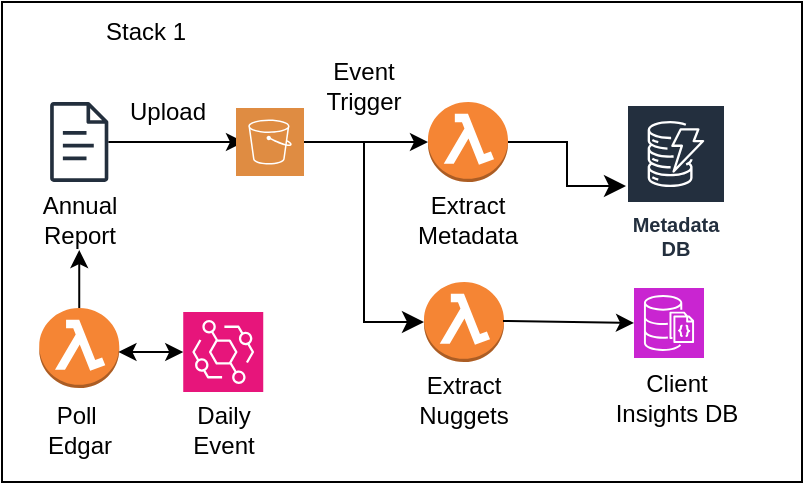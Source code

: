 <mxfile version="26.1.0">
  <diagram name="Page-1" id="k6LMEh1D0qDT1HhZ9cNr">
    <mxGraphModel dx="1034" dy="420" grid="1" gridSize="10" guides="1" tooltips="1" connect="1" arrows="1" fold="1" page="1" pageScale="1" pageWidth="850" pageHeight="1100" math="0" shadow="0">
      <root>
        <mxCell id="0" />
        <mxCell id="1" parent="0" />
        <mxCell id="0gMe88-RUzZ61mWNXkSE-29" value="" style="rounded=0;whiteSpace=wrap;html=1;" parent="1" vertex="1">
          <mxGeometry x="26" y="30" width="400" height="240" as="geometry" />
        </mxCell>
        <mxCell id="0gMe88-RUzZ61mWNXkSE-7" value="" style="edgeStyle=orthogonalEdgeStyle;rounded=0;orthogonalLoop=1;jettySize=auto;html=1;" parent="1" source="0gMe88-RUzZ61mWNXkSE-3" edge="1">
          <mxGeometry relative="1" as="geometry">
            <mxPoint x="147" y="100" as="targetPoint" />
          </mxGeometry>
        </mxCell>
        <mxCell id="0gMe88-RUzZ61mWNXkSE-3" value="" style="sketch=0;outlineConnect=0;fontColor=#232F3E;gradientColor=none;fillColor=#232F3D;strokeColor=none;dashed=0;verticalLabelPosition=bottom;verticalAlign=top;align=center;html=1;fontSize=12;fontStyle=0;aspect=fixed;pointerEvents=1;shape=mxgraph.aws4.document;" parent="1" vertex="1">
          <mxGeometry x="50" y="80" width="29.23" height="40" as="geometry" />
        </mxCell>
        <mxCell id="0gMe88-RUzZ61mWNXkSE-4" value="Annual Report" style="text;html=1;align=center;verticalAlign=middle;whiteSpace=wrap;rounded=0;" parent="1" vertex="1">
          <mxGeometry x="34.62" y="124" width="60" height="30" as="geometry" />
        </mxCell>
        <mxCell id="0gMe88-RUzZ61mWNXkSE-9" value="" style="endArrow=classic;html=1;rounded=0;entryX=0;entryY=0.5;entryDx=0;entryDy=0;entryPerimeter=0;" parent="1" source="0gMe88-RUzZ61mWNXkSE-15" target="0gMe88-RUzZ61mWNXkSE-2" edge="1">
          <mxGeometry width="50" height="50" relative="1" as="geometry">
            <mxPoint x="179" y="119" as="sourcePoint" />
            <mxPoint x="239" y="119" as="targetPoint" />
            <Array as="points" />
          </mxGeometry>
        </mxCell>
        <mxCell id="0gMe88-RUzZ61mWNXkSE-2" value="" style="outlineConnect=0;dashed=0;verticalLabelPosition=bottom;verticalAlign=top;align=center;html=1;shape=mxgraph.aws3.lambda_function;fillColor=#F58534;gradientColor=none;" parent="1" vertex="1">
          <mxGeometry x="239" y="80" width="40" height="40" as="geometry" />
        </mxCell>
        <mxCell id="0gMe88-RUzZ61mWNXkSE-10" value="Upload" style="text;html=1;align=center;verticalAlign=middle;whiteSpace=wrap;rounded=0;" parent="1" vertex="1">
          <mxGeometry x="79.23" y="70" width="60" height="30" as="geometry" />
        </mxCell>
        <mxCell id="0gMe88-RUzZ61mWNXkSE-13" value="Event Trigger" style="text;html=1;align=center;verticalAlign=middle;whiteSpace=wrap;rounded=0;" parent="1" vertex="1">
          <mxGeometry x="177" y="57" width="60" height="30" as="geometry" />
        </mxCell>
        <mxCell id="0gMe88-RUzZ61mWNXkSE-14" value="Extract Metadata" style="text;html=1;align=center;verticalAlign=middle;whiteSpace=wrap;rounded=0;" parent="1" vertex="1">
          <mxGeometry x="229" y="124" width="60" height="30" as="geometry" />
        </mxCell>
        <mxCell id="0gMe88-RUzZ61mWNXkSE-15" value="" style="sketch=0;pointerEvents=1;shadow=0;dashed=0;html=1;strokeColor=none;fillColor=#DF8C42;labelPosition=center;verticalLabelPosition=bottom;verticalAlign=top;align=center;outlineConnect=0;shape=mxgraph.veeam2.aws_s3;" parent="1" vertex="1">
          <mxGeometry x="143" y="83" width="34" height="34" as="geometry" />
        </mxCell>
        <mxCell id="0gMe88-RUzZ61mWNXkSE-17" value="" style="outlineConnect=0;dashed=0;verticalLabelPosition=bottom;verticalAlign=top;align=center;html=1;shape=mxgraph.aws3.lambda_function;fillColor=#F58534;gradientColor=none;" parent="1" vertex="1">
          <mxGeometry x="237" y="170" width="40" height="40" as="geometry" />
        </mxCell>
        <mxCell id="0gMe88-RUzZ61mWNXkSE-18" value="Extract Nuggets" style="text;html=1;align=center;verticalAlign=middle;whiteSpace=wrap;rounded=0;" parent="1" vertex="1">
          <mxGeometry x="227" y="214" width="60" height="30" as="geometry" />
        </mxCell>
        <mxCell id="0gMe88-RUzZ61mWNXkSE-20" value="" style="edgeStyle=elbowEdgeStyle;elbow=horizontal;endArrow=classic;html=1;curved=0;rounded=0;endSize=8;startSize=8;entryX=0;entryY=0.5;entryDx=0;entryDy=0;entryPerimeter=0;" parent="1" source="0gMe88-RUzZ61mWNXkSE-15" target="0gMe88-RUzZ61mWNXkSE-17" edge="1">
          <mxGeometry width="50" height="50" relative="1" as="geometry">
            <mxPoint x="150" y="190" as="sourcePoint" />
            <mxPoint x="200" y="140" as="targetPoint" />
          </mxGeometry>
        </mxCell>
        <mxCell id="0gMe88-RUzZ61mWNXkSE-21" value="Metadata DB" style="sketch=0;outlineConnect=0;fontColor=#232F3E;gradientColor=none;strokeColor=#ffffff;fillColor=#232F3E;dashed=0;verticalLabelPosition=middle;verticalAlign=bottom;align=center;html=1;whiteSpace=wrap;fontSize=10;fontStyle=1;spacing=3;shape=mxgraph.aws4.productIcon;prIcon=mxgraph.aws4.dynamodb;" parent="1" vertex="1">
          <mxGeometry x="338" y="81" width="50" height="82" as="geometry" />
        </mxCell>
        <mxCell id="0gMe88-RUzZ61mWNXkSE-23" value="" style="edgeStyle=elbowEdgeStyle;elbow=horizontal;endArrow=classic;html=1;curved=0;rounded=0;endSize=8;startSize=8;exitX=1;exitY=0.5;exitDx=0;exitDy=0;exitPerimeter=0;" parent="1" source="0gMe88-RUzZ61mWNXkSE-2" target="0gMe88-RUzZ61mWNXkSE-21" edge="1">
          <mxGeometry width="50" height="50" relative="1" as="geometry">
            <mxPoint x="290" y="100" as="sourcePoint" />
            <mxPoint x="450" y="200" as="targetPoint" />
          </mxGeometry>
        </mxCell>
        <mxCell id="0gMe88-RUzZ61mWNXkSE-24" value="" style="sketch=0;points=[[0,0,0],[0.25,0,0],[0.5,0,0],[0.75,0,0],[1,0,0],[0,1,0],[0.25,1,0],[0.5,1,0],[0.75,1,0],[1,1,0],[0,0.25,0],[0,0.5,0],[0,0.75,0],[1,0.25,0],[1,0.5,0],[1,0.75,0]];outlineConnect=0;fontColor=#232F3E;fillColor=#C925D1;strokeColor=#ffffff;dashed=0;verticalLabelPosition=bottom;verticalAlign=top;align=center;html=1;fontSize=12;fontStyle=0;aspect=fixed;shape=mxgraph.aws4.resourceIcon;resIcon=mxgraph.aws4.documentdb_with_mongodb_compatibility;" parent="1" vertex="1">
          <mxGeometry x="342" y="173" width="35" height="35" as="geometry" />
        </mxCell>
        <mxCell id="0gMe88-RUzZ61mWNXkSE-25" value="Client&lt;div&gt;Insights DB&lt;/div&gt;" style="text;html=1;align=center;verticalAlign=middle;whiteSpace=wrap;rounded=0;" parent="1" vertex="1">
          <mxGeometry x="326.5" y="213" width="72.5" height="30" as="geometry" />
        </mxCell>
        <mxCell id="0gMe88-RUzZ61mWNXkSE-26" value="" style="endArrow=classic;html=1;rounded=0;entryX=0;entryY=0.5;entryDx=0;entryDy=0;entryPerimeter=0;" parent="1" target="0gMe88-RUzZ61mWNXkSE-24" edge="1">
          <mxGeometry width="50" height="50" relative="1" as="geometry">
            <mxPoint x="276.5" y="189.5" as="sourcePoint" />
            <mxPoint x="326.5" y="189.5" as="targetPoint" />
          </mxGeometry>
        </mxCell>
        <mxCell id="0gMe88-RUzZ61mWNXkSE-30" value="" style="outlineConnect=0;dashed=0;verticalLabelPosition=bottom;verticalAlign=top;align=center;html=1;shape=mxgraph.aws3.lambda_function;fillColor=#F58534;gradientColor=none;" parent="1" vertex="1">
          <mxGeometry x="44.62" y="183" width="40" height="40" as="geometry" />
        </mxCell>
        <mxCell id="0gMe88-RUzZ61mWNXkSE-31" value="Poll&amp;nbsp;&lt;div&gt;Edgar&lt;/div&gt;" style="text;html=1;align=center;verticalAlign=middle;whiteSpace=wrap;rounded=0;" parent="1" vertex="1">
          <mxGeometry x="34.62" y="229" width="60" height="30" as="geometry" />
        </mxCell>
        <mxCell id="0gMe88-RUzZ61mWNXkSE-32" value="" style="sketch=0;points=[[0,0,0],[0.25,0,0],[0.5,0,0],[0.75,0,0],[1,0,0],[0,1,0],[0.25,1,0],[0.5,1,0],[0.75,1,0],[1,1,0],[0,0.25,0],[0,0.5,0],[0,0.75,0],[1,0.25,0],[1,0.5,0],[1,0.75,0]];outlineConnect=0;fontColor=#232F3E;fillColor=#E7157B;strokeColor=#ffffff;dashed=0;verticalLabelPosition=bottom;verticalAlign=top;align=center;html=1;fontSize=12;fontStyle=0;aspect=fixed;shape=mxgraph.aws4.resourceIcon;resIcon=mxgraph.aws4.eventbridge;" parent="1" vertex="1">
          <mxGeometry x="116.62" y="185" width="40" height="40" as="geometry" />
        </mxCell>
        <mxCell id="0gMe88-RUzZ61mWNXkSE-33" value="Daily Event" style="text;html=1;align=center;verticalAlign=middle;whiteSpace=wrap;rounded=0;" parent="1" vertex="1">
          <mxGeometry x="106.62" y="229" width="60" height="30" as="geometry" />
        </mxCell>
        <mxCell id="0gMe88-RUzZ61mWNXkSE-34" value="" style="endArrow=classic;startArrow=classic;html=1;rounded=0;entryX=0;entryY=0.5;entryDx=0;entryDy=0;entryPerimeter=0;" parent="1" target="0gMe88-RUzZ61mWNXkSE-32" edge="1">
          <mxGeometry width="50" height="50" relative="1" as="geometry">
            <mxPoint x="84.23" y="205" as="sourcePoint" />
            <mxPoint x="134.23" y="155" as="targetPoint" />
          </mxGeometry>
        </mxCell>
        <mxCell id="0gMe88-RUzZ61mWNXkSE-35" value="" style="endArrow=classic;html=1;rounded=0;entryX=0.5;entryY=1;entryDx=0;entryDy=0;exitX=0.5;exitY=0;exitDx=0;exitDy=0;exitPerimeter=0;" parent="1" source="0gMe88-RUzZ61mWNXkSE-30" target="0gMe88-RUzZ61mWNXkSE-4" edge="1">
          <mxGeometry width="50" height="50" relative="1" as="geometry">
            <mxPoint x="66.62" y="183" as="sourcePoint" />
            <mxPoint x="116.62" y="133" as="targetPoint" />
          </mxGeometry>
        </mxCell>
        <mxCell id="N1ExESrbAP3tb2hnobks-1" value="Stack 1" style="text;html=1;align=center;verticalAlign=middle;whiteSpace=wrap;rounded=0;" vertex="1" parent="1">
          <mxGeometry x="26" y="30" width="144" height="30" as="geometry" />
        </mxCell>
      </root>
    </mxGraphModel>
  </diagram>
</mxfile>
